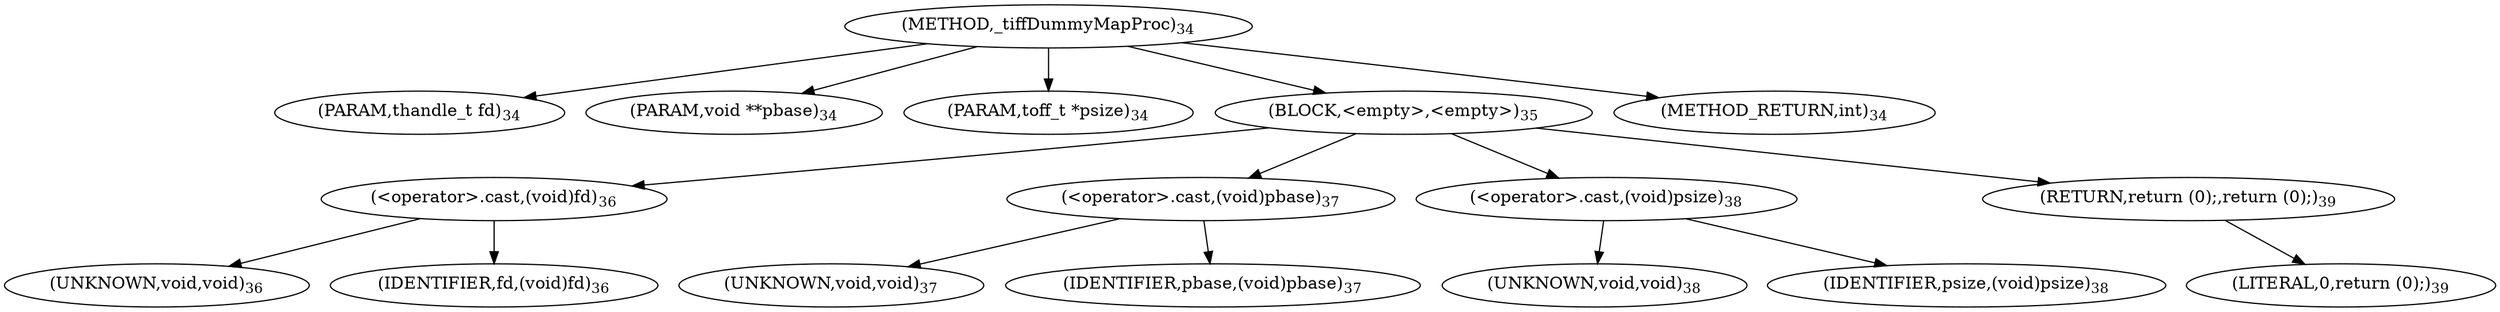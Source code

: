 digraph "_tiffDummyMapProc" {  
"7" [label = <(METHOD,_tiffDummyMapProc)<SUB>34</SUB>> ]
"8" [label = <(PARAM,thandle_t fd)<SUB>34</SUB>> ]
"9" [label = <(PARAM,void **pbase)<SUB>34</SUB>> ]
"10" [label = <(PARAM,toff_t *psize)<SUB>34</SUB>> ]
"11" [label = <(BLOCK,&lt;empty&gt;,&lt;empty&gt;)<SUB>35</SUB>> ]
"12" [label = <(&lt;operator&gt;.cast,(void)fd)<SUB>36</SUB>> ]
"13" [label = <(UNKNOWN,void,void)<SUB>36</SUB>> ]
"14" [label = <(IDENTIFIER,fd,(void)fd)<SUB>36</SUB>> ]
"15" [label = <(&lt;operator&gt;.cast,(void)pbase)<SUB>37</SUB>> ]
"16" [label = <(UNKNOWN,void,void)<SUB>37</SUB>> ]
"17" [label = <(IDENTIFIER,pbase,(void)pbase)<SUB>37</SUB>> ]
"18" [label = <(&lt;operator&gt;.cast,(void)psize)<SUB>38</SUB>> ]
"19" [label = <(UNKNOWN,void,void)<SUB>38</SUB>> ]
"20" [label = <(IDENTIFIER,psize,(void)psize)<SUB>38</SUB>> ]
"21" [label = <(RETURN,return (0);,return (0);)<SUB>39</SUB>> ]
"22" [label = <(LITERAL,0,return (0);)<SUB>39</SUB>> ]
"23" [label = <(METHOD_RETURN,int)<SUB>34</SUB>> ]
  "7" -> "8" 
  "7" -> "9" 
  "7" -> "10" 
  "7" -> "11" 
  "7" -> "23" 
  "11" -> "12" 
  "11" -> "15" 
  "11" -> "18" 
  "11" -> "21" 
  "12" -> "13" 
  "12" -> "14" 
  "15" -> "16" 
  "15" -> "17" 
  "18" -> "19" 
  "18" -> "20" 
  "21" -> "22" 
}

